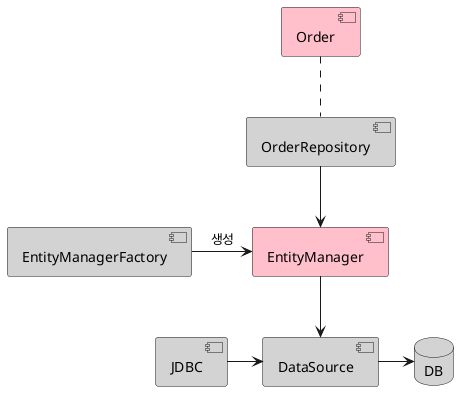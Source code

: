 @startuml
[Order] #pink
[OrderRepository] #lightgray
[EntityManager] #pink
[EntityManagerFactory] #lightgray
[JDBC] #lightgray
[DataSource] #lightgray
database "DB" #lightgray {
}

[Order] .. [OrderRepository]
[OrderRepository] --> [EntityManager]
[EntityManagerFactory] -r-> [EntityManager]: 생성
[EntityManager] --> [DataSource]
[JDBC] -r-> [DataSource]
[DataSource] -r-> "DB"
@enduml